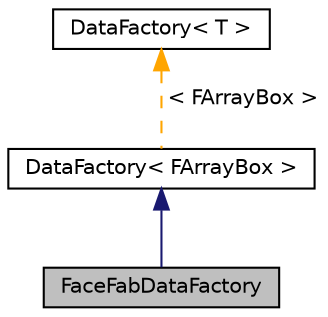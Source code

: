 digraph "FaceFabDataFactory"
{
  edge [fontname="Helvetica",fontsize="10",labelfontname="Helvetica",labelfontsize="10"];
  node [fontname="Helvetica",fontsize="10",shape=record];
  Node0 [label="FaceFabDataFactory",height=0.2,width=0.4,color="black", fillcolor="grey75", style="filled", fontcolor="black"];
  Node1 -> Node0 [dir="back",color="midnightblue",fontsize="10",style="solid",fontname="Helvetica"];
  Node1 [label="DataFactory\< FArrayBox \>",height=0.2,width=0.4,color="black", fillcolor="white", style="filled",URL="$classDataFactory.html"];
  Node2 -> Node1 [dir="back",color="orange",fontsize="10",style="dashed",label=" \< FArrayBox \>" ,fontname="Helvetica"];
  Node2 [label="DataFactory\< T \>",height=0.2,width=0.4,color="black", fillcolor="white", style="filled",URL="$classDataFactory.html",tooltip="Factory object to data members of a BoxLayoutData container. "];
}
